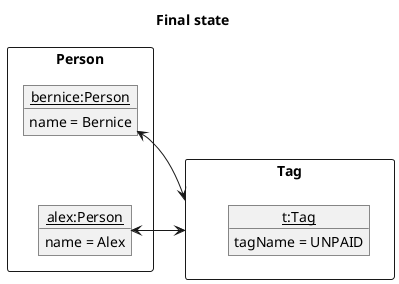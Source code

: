@startuml
skinparam ClassFontColor #000000
skinparam ClassBorderColor #000000

title Final state

package Tag <<rectangle>> {
    object "<u>t:Tag" as Tag {
        tagName = UNPAID
    }
}

package Person <<rectangle>> {
    object "<u>alex:Person" as Alex {
        name = Alex
    }
    object "<u>bernice:Person" as Bernice {
        name = Bernice
    }
}

Bernice -[hidden]-> Alex

Alex <-r-> Tag
Bernice <-r-> Tag

@end